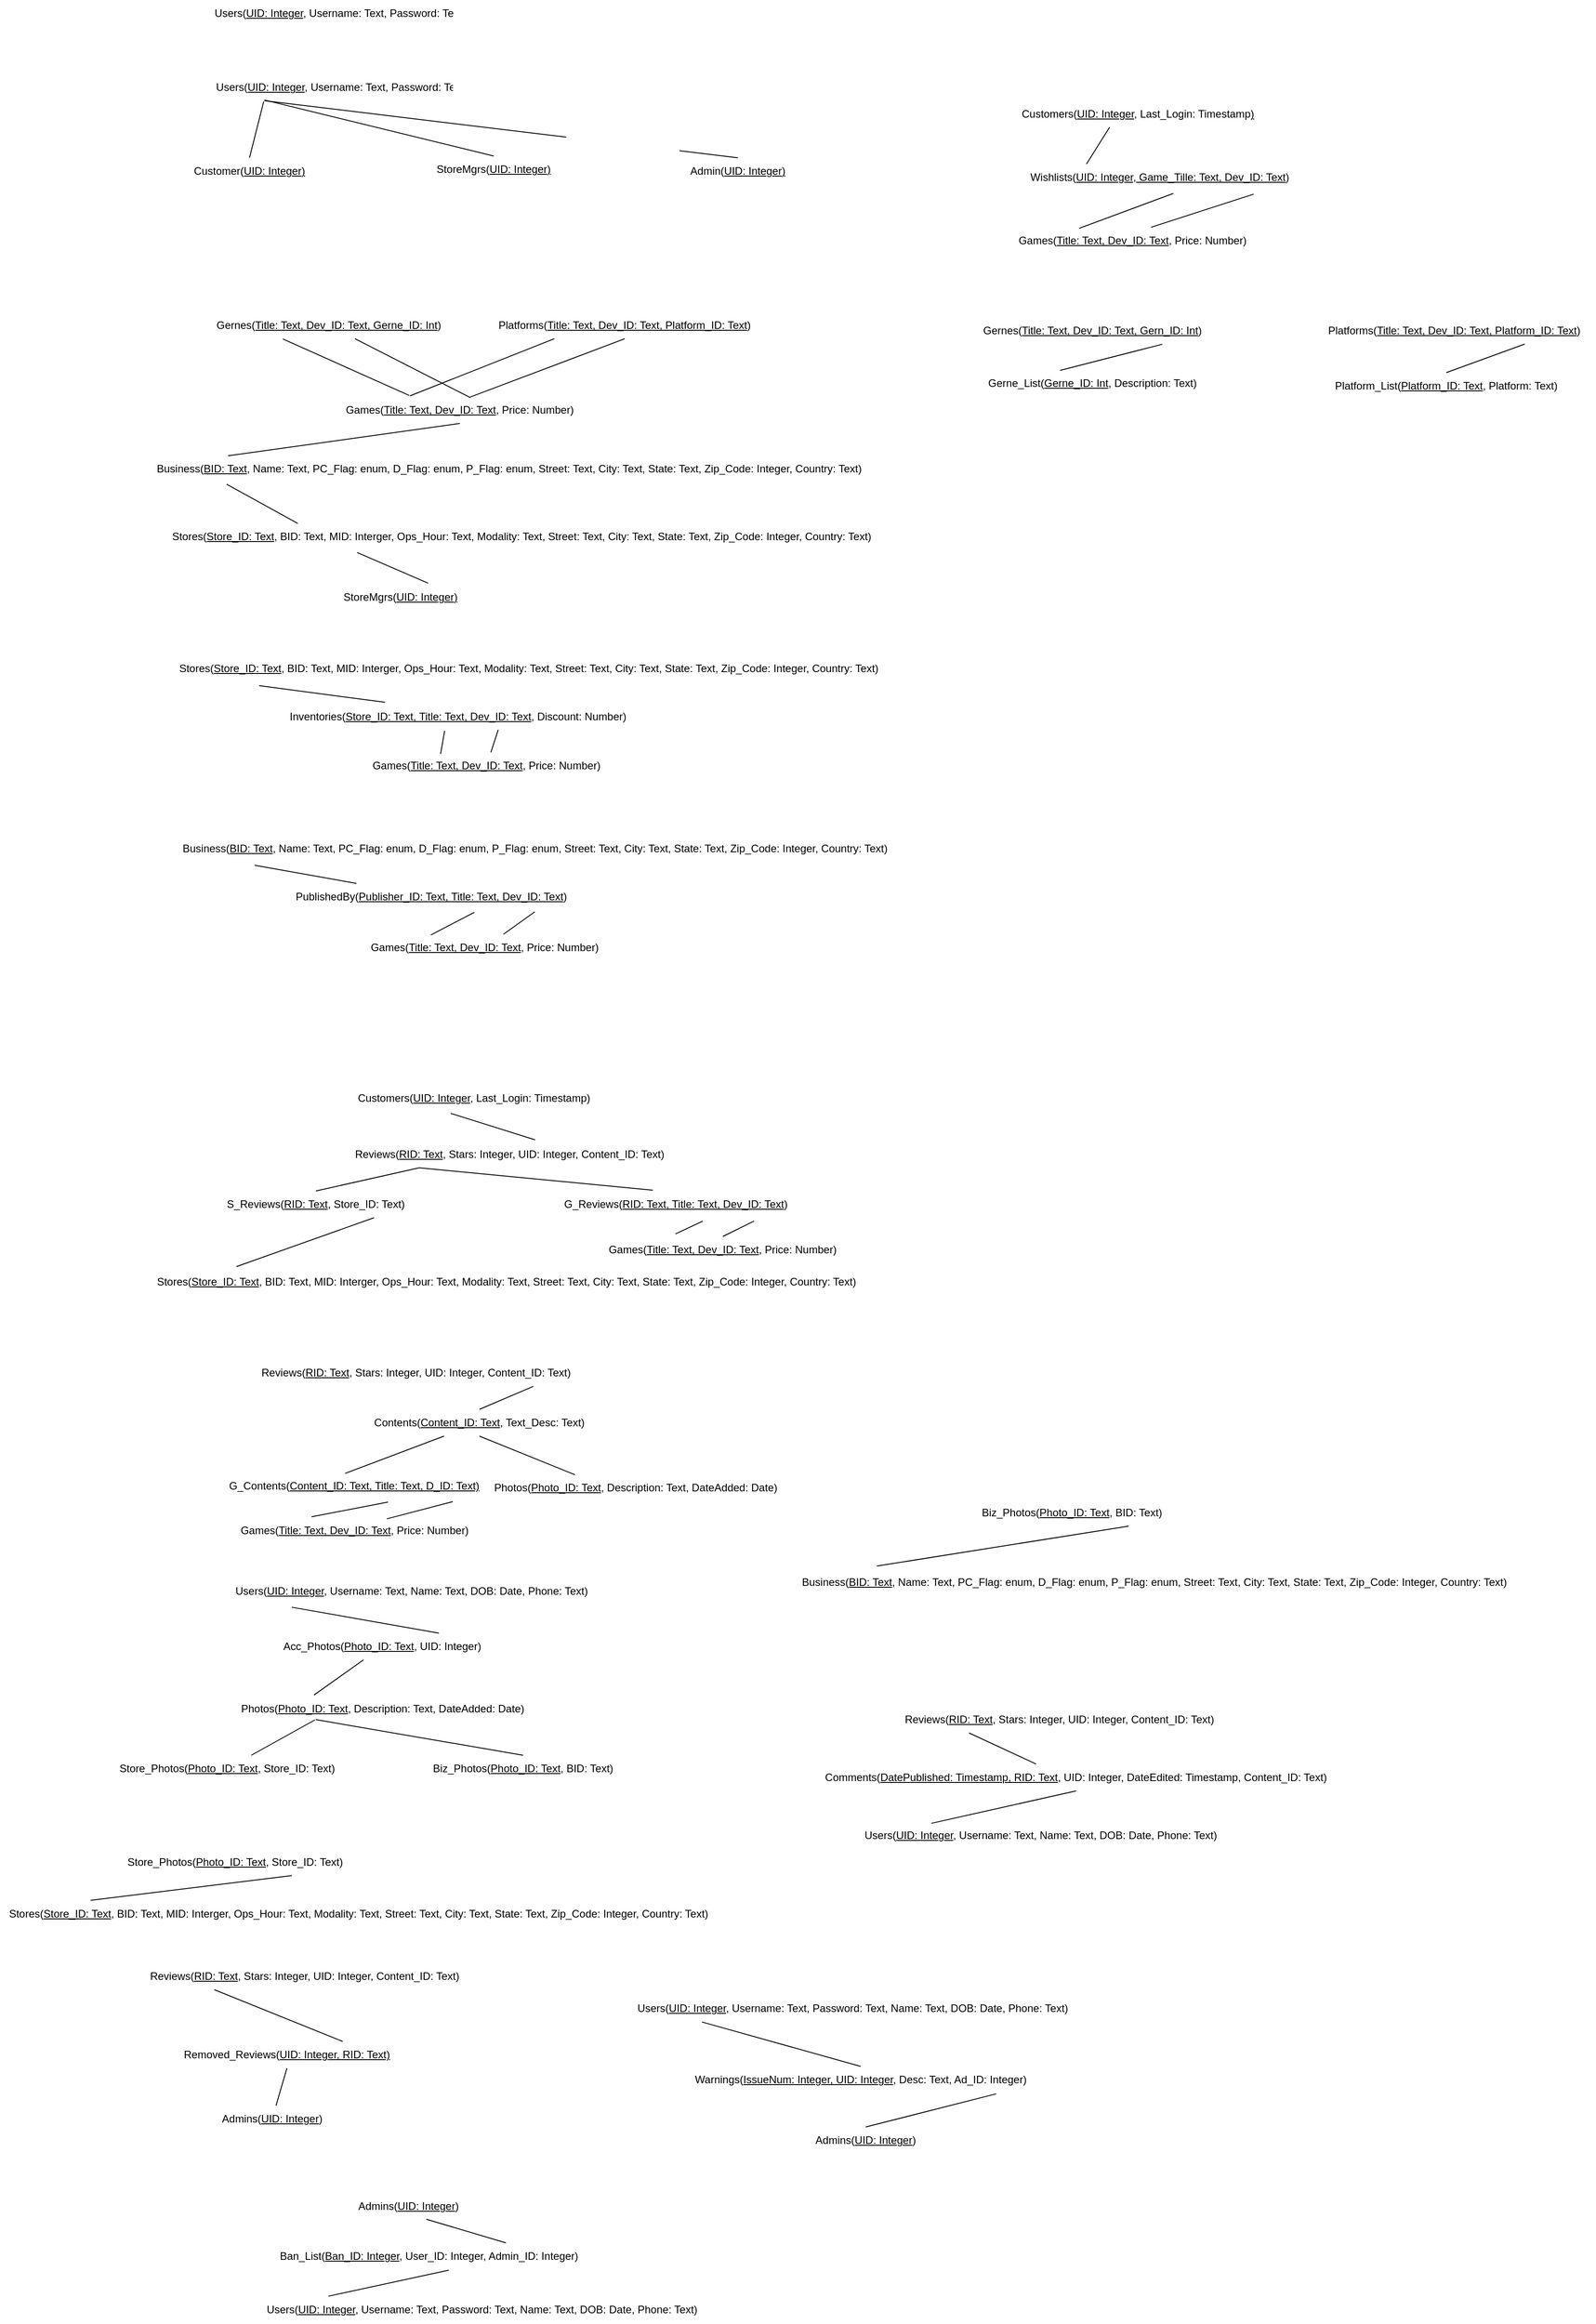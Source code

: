 <mxfile>
    <diagram id="R7mboGqaUj7lxMQfJWJF" name="Page-1">
        <mxGraphModel dx="1732" dy="959" grid="0" gridSize="10" guides="1" tooltips="1" connect="1" arrows="1" fold="1" page="0" pageScale="1" pageWidth="850" pageHeight="1100" math="0" shadow="0">
            <root>
                <mxCell id="0"/>
                <mxCell id="1" parent="0"/>
                <mxCell id="2" value="Users(&lt;u&gt;UID: Integer&lt;/u&gt;, Username: Text, Password: Text, Firstname: Text, Lastname: Text, DOB: Date, Phone: Text,Last_Login: Timestamp)" style="text;html=1;strokeColor=none;fillColor=none;align=center;verticalAlign=middle;whiteSpace=wrap;rounded=0;" parent="1" vertex="1">
                    <mxGeometry x="59" y="46" width="811" height="30" as="geometry"/>
                </mxCell>
                <mxCell id="12" value="Business(&lt;u&gt;BID: Text&lt;/u&gt;, Name: Text, PC_Flag: enum, D_Flag: enum, P_Flag: enum, Street: Text, City: Text, State: Text, Zip_Code: Integer, Country: Text)" style="text;html=1;strokeColor=none;fillColor=none;align=center;verticalAlign=middle;whiteSpace=wrap;rounded=0;" parent="1" vertex="1">
                    <mxGeometry x="30" y="474" width="807" height="30" as="geometry"/>
                </mxCell>
                <mxCell id="14" style="edgeStyle=none;html=1;entryX=0.107;entryY=1.072;entryDx=0;entryDy=0;entryPerimeter=0;endArrow=none;endFill=0;exitX=0.187;exitY=0.006;exitDx=0;exitDy=0;exitPerimeter=0;" parent="1" source="13" target="12" edge="1">
                    <mxGeometry relative="1" as="geometry"/>
                </mxCell>
                <mxCell id="13" value="Stores(&lt;u&gt;Store_ID: Text&lt;/u&gt;, BID: Text, MID: Interger, Ops_Hour: Text, Modality: Text, Street: Text, City: Text, State: Text, Zip_Code: Integer, Country: Text)" style="text;html=1;strokeColor=none;fillColor=none;align=center;verticalAlign=middle;whiteSpace=wrap;rounded=0;fontStyle=0" parent="1" vertex="1">
                    <mxGeometry x="46" y="550" width="803" height="30" as="geometry"/>
                </mxCell>
                <mxCell id="16" style="edgeStyle=none;html=1;entryX=0.109;entryY=0.01;entryDx=0;entryDy=0;entryPerimeter=0;endArrow=none;endFill=0;exitX=0.5;exitY=1;exitDx=0;exitDy=0;" parent="1" source="15" target="12" edge="1">
                    <mxGeometry relative="1" as="geometry"/>
                </mxCell>
                <mxCell id="21" style="edgeStyle=none;html=1;entryX=0.308;entryY=1.01;entryDx=0;entryDy=0;entryPerimeter=0;endArrow=none;endFill=0;exitX=0.36;exitY=-0.047;exitDx=0;exitDy=0;exitPerimeter=0;" parent="1" source="15" target="18" edge="1">
                    <mxGeometry relative="1" as="geometry"/>
                </mxCell>
                <mxCell id="22" style="edgeStyle=none;html=1;endArrow=none;endFill=0;exitX=0.528;exitY=0.026;exitDx=0;exitDy=0;exitPerimeter=0;" parent="1" source="15" target="18" edge="1">
                    <mxGeometry relative="1" as="geometry">
                        <mxPoint x="168" y="355" as="sourcePoint"/>
                    </mxGeometry>
                </mxCell>
                <mxCell id="23" style="edgeStyle=none;html=1;entryX=0.25;entryY=1;entryDx=0;entryDy=0;endArrow=none;endFill=0;exitX=0.362;exitY=-0.029;exitDx=0;exitDy=0;exitPerimeter=0;" parent="1" source="15" target="20" edge="1">
                    <mxGeometry relative="1" as="geometry"/>
                </mxCell>
                <mxCell id="24" style="edgeStyle=none;html=1;endArrow=none;endFill=0;exitX=0.526;exitY=0.028;exitDx=0;exitDy=0;exitPerimeter=0;entryX=0.5;entryY=1;entryDx=0;entryDy=0;" parent="1" source="15" target="20" edge="1">
                    <mxGeometry relative="1" as="geometry"/>
                </mxCell>
                <mxCell id="15" value="Games(&lt;u&gt;Title: Text, Dev_ID: Text&lt;/u&gt;, Price: Number)" style="text;html=1;strokeColor=none;fillColor=none;align=center;verticalAlign=middle;whiteSpace=wrap;rounded=0;" parent="1" vertex="1">
                    <mxGeometry x="175" y="408" width="406" height="30" as="geometry"/>
                </mxCell>
                <mxCell id="18" value="Gernes(&lt;u&gt;Title: Text, Dev_ID: Text, Gerne_ID: Int&lt;/u&gt;)" style="text;html=1;strokeColor=none;fillColor=none;align=center;verticalAlign=middle;whiteSpace=wrap;rounded=0;" parent="1" vertex="1">
                    <mxGeometry x="97" y="313" width="268" height="30" as="geometry"/>
                </mxCell>
                <mxCell id="20" value="Platforms(&lt;u&gt;Title: Text, Dev_ID: Text, Platform_ID: Text&lt;/u&gt;)" style="text;html=1;strokeColor=none;fillColor=none;align=center;verticalAlign=middle;whiteSpace=wrap;rounded=0;" parent="1" vertex="1">
                    <mxGeometry x="405" y="313" width="316" height="30" as="geometry"/>
                </mxCell>
                <mxCell id="28" style="edgeStyle=none;html=1;entryX=0.123;entryY=1.139;entryDx=0;entryDy=0;entryPerimeter=0;endArrow=none;endFill=0;exitX=0.298;exitY=-0.04;exitDx=0;exitDy=0;exitPerimeter=0;" parent="1" source="26" target="120" edge="1">
                    <mxGeometry relative="1" as="geometry">
                        <mxPoint x="271.502" y="729.82" as="targetPoint"/>
                    </mxGeometry>
                </mxCell>
                <mxCell id="26" value="Inventories(&lt;u&gt;Store_ID: Text,&amp;nbsp;Title: Text, Dev_ID: Text&lt;/u&gt;, Discount: Number)" style="text;html=1;strokeColor=none;fillColor=none;align=center;verticalAlign=middle;whiteSpace=wrap;rounded=0;" parent="1" vertex="1">
                    <mxGeometry x="173" y="752" width="406" height="30" as="geometry"/>
                </mxCell>
                <mxCell id="30" style="edgeStyle=none;html=1;entryX=0.463;entryY=1.026;entryDx=0;entryDy=0;entryPerimeter=0;endArrow=none;endFill=0;exitX=0.373;exitY=0.057;exitDx=0;exitDy=0;exitPerimeter=0;" parent="1" source="29" target="26" edge="1">
                    <mxGeometry relative="1" as="geometry"/>
                </mxCell>
                <mxCell id="32" style="edgeStyle=none;html=1;entryX=0.611;entryY=0.99;entryDx=0;entryDy=0;entryPerimeter=0;endArrow=none;endFill=0;" parent="1" source="29" target="26" edge="1">
                    <mxGeometry relative="1" as="geometry"/>
                </mxCell>
                <mxCell id="29" value="Games(&lt;u&gt;Title: Text, Dev_ID: Text&lt;/u&gt;, Price: Number)" style="text;html=1;strokeColor=none;fillColor=none;align=center;verticalAlign=middle;whiteSpace=wrap;rounded=0;" parent="1" vertex="1">
                    <mxGeometry x="205" y="807" width="406" height="30" as="geometry"/>
                </mxCell>
                <mxCell id="34" value="Games(&lt;u&gt;Title: Text, Dev_ID: Text&lt;/u&gt;, Price: Number)" style="text;html=1;strokeColor=none;fillColor=none;align=center;verticalAlign=middle;whiteSpace=wrap;rounded=0;" parent="1" vertex="1">
                    <mxGeometry x="203" y="1011" width="406" height="30" as="geometry"/>
                </mxCell>
                <mxCell id="36" style="edgeStyle=none;html=1;entryX=0.351;entryY=0.028;entryDx=0;entryDy=0;entryPerimeter=0;endArrow=none;endFill=0;exitX=0.619;exitY=1.082;exitDx=0;exitDy=0;exitPerimeter=0;" parent="1" source="35" target="34" edge="1">
                    <mxGeometry relative="1" as="geometry"/>
                </mxCell>
                <mxCell id="37" style="edgeStyle=none;html=1;exitX=0.786;exitY=1.063;exitDx=0;exitDy=0;endArrow=none;endFill=0;exitPerimeter=0;" parent="1" source="35" target="34" edge="1">
                    <mxGeometry relative="1" as="geometry"/>
                </mxCell>
                <mxCell id="38" style="edgeStyle=none;html=1;entryX=0.11;entryY=1.12;entryDx=0;entryDy=0;entryPerimeter=0;endArrow=none;endFill=0;" parent="1" source="35" target="121" edge="1">
                    <mxGeometry relative="1" as="geometry">
                        <mxPoint x="229.385" y="929.61" as="targetPoint"/>
                    </mxGeometry>
                </mxCell>
                <mxCell id="35" value="PublishedBy(&lt;u&gt;Publisher_ID: Text,&amp;nbsp;&lt;/u&gt;&lt;u&gt;Title: Text, Dev_ID: Text&lt;/u&gt;)" style="text;html=1;strokeColor=none;fillColor=none;align=center;verticalAlign=middle;whiteSpace=wrap;rounded=0;" parent="1" vertex="1">
                    <mxGeometry x="143" y="954" width="406" height="30" as="geometry"/>
                </mxCell>
                <mxCell id="41" style="edgeStyle=none;html=1;entryX=0.42;entryY=1.067;entryDx=0;entryDy=0;endArrow=none;endFill=0;exitX=0.57;exitY=-0.047;exitDx=0;exitDy=0;exitPerimeter=0;entryPerimeter=0;" parent="1" source="39" target="40" edge="1">
                    <mxGeometry relative="1" as="geometry"/>
                </mxCell>
                <mxCell id="39" value="Reviews(&lt;u&gt;RID: Text&lt;/u&gt;, Stars: Integer, UID: Integer, Content_ID: Text)" style="text;html=1;strokeColor=none;fillColor=none;align=center;verticalAlign=middle;whiteSpace=wrap;rounded=0;" parent="1" vertex="1">
                    <mxGeometry x="231" y="1243" width="406" height="30" as="geometry"/>
                </mxCell>
                <mxCell id="40" value="Customers(&lt;u&gt;UID: Integer&lt;/u&gt;, Last_Login: Timestamp)" style="text;html=1;strokeColor=none;fillColor=none;align=center;verticalAlign=middle;whiteSpace=wrap;rounded=0;" parent="1" vertex="1">
                    <mxGeometry x="231" y="1180" width="326" height="30" as="geometry"/>
                </mxCell>
                <mxCell id="44" style="edgeStyle=none;html=1;entryX=0.25;entryY=1;entryDx=0;entryDy=0;endArrow=none;endFill=0;exitX=0.5;exitY=0;exitDx=0;exitDy=0;" parent="1" source="42" target="39" edge="1">
                    <mxGeometry relative="1" as="geometry"/>
                </mxCell>
                <mxCell id="45" style="edgeStyle=none;html=1;entryX=0.123;entryY=-0.071;entryDx=0;entryDy=0;endArrow=none;endFill=0;exitX=0.75;exitY=1;exitDx=0;exitDy=0;entryPerimeter=0;" parent="1" source="42" target="122" edge="1">
                    <mxGeometry relative="1" as="geometry">
                        <mxPoint x="99.852" y="1356.8" as="targetPoint"/>
                    </mxGeometry>
                </mxCell>
                <mxCell id="42" value="S_Reviews(&lt;u&gt;RID: Text&lt;/u&gt;, Store_ID: Text)" style="text;html=1;strokeColor=none;fillColor=none;align=center;verticalAlign=middle;whiteSpace=wrap;rounded=0;" parent="1" vertex="1">
                    <mxGeometry x="86" y="1299" width="261" height="30" as="geometry"/>
                </mxCell>
                <mxCell id="49" style="edgeStyle=none;html=1;entryX=0.25;entryY=1;entryDx=0;entryDy=0;endArrow=none;endFill=0;exitX=0.403;exitY=-0.028;exitDx=0;exitDy=0;exitPerimeter=0;" parent="1" source="46" target="39" edge="1">
                    <mxGeometry relative="1" as="geometry"/>
                </mxCell>
                <mxCell id="50" style="edgeStyle=none;html=1;entryX=0.369;entryY=-0.094;entryDx=0;entryDy=0;entryPerimeter=0;endArrow=none;endFill=0;exitX=0.613;exitY=1.128;exitDx=0;exitDy=0;exitPerimeter=0;" parent="1" source="46" target="48" edge="1">
                    <mxGeometry relative="1" as="geometry"/>
                </mxCell>
                <mxCell id="51" style="edgeStyle=none;html=1;entryX=0.5;entryY=0;entryDx=0;entryDy=0;endArrow=none;endFill=0;exitX=0.828;exitY=1.128;exitDx=0;exitDy=0;exitPerimeter=0;" parent="1" source="46" target="48" edge="1">
                    <mxGeometry relative="1" as="geometry"/>
                </mxCell>
                <mxCell id="46" value="G_Reviews(&lt;u&gt;RID: Text, Title: Text, Dev_ID: Text&lt;/u&gt;)" style="text;html=1;strokeColor=none;fillColor=none;align=center;verticalAlign=middle;whiteSpace=wrap;rounded=0;" parent="1" vertex="1">
                    <mxGeometry x="487" y="1299" width="267" height="30" as="geometry"/>
                </mxCell>
                <mxCell id="48" value="Games(&lt;u&gt;Title: Text, Dev_ID: Text&lt;/u&gt;, Price: Number)" style="text;html=1;strokeColor=none;fillColor=none;align=center;verticalAlign=middle;whiteSpace=wrap;rounded=0;" parent="1" vertex="1">
                    <mxGeometry x="470.25" y="1350" width="406" height="30" as="geometry"/>
                </mxCell>
                <mxCell id="52" value="Contents(&lt;u&gt;Content_ID: Text&lt;/u&gt;, Text_Desc: Text)" style="text;html=1;strokeColor=none;fillColor=none;align=center;verticalAlign=middle;whiteSpace=wrap;rounded=0;" parent="1" vertex="1">
                    <mxGeometry x="227" y="1544" width="346" height="30" as="geometry"/>
                </mxCell>
                <mxCell id="54" style="edgeStyle=none;html=1;exitX=0.824;exitY=1.006;exitDx=0;exitDy=0;endArrow=none;endFill=0;exitPerimeter=0;entryX=0.5;entryY=0;entryDx=0;entryDy=0;" parent="1" source="53" target="52" edge="1">
                    <mxGeometry relative="1" as="geometry">
                        <mxPoint x="348" y="1542" as="targetPoint"/>
                    </mxGeometry>
                </mxCell>
                <mxCell id="53" value="Reviews(&lt;u&gt;RID: Text&lt;/u&gt;, Stars: Integer, UID: Integer, Content_ID: Text)" style="text;html=1;strokeColor=none;fillColor=none;align=center;verticalAlign=middle;whiteSpace=wrap;rounded=0;" parent="1" vertex="1">
                    <mxGeometry x="126" y="1488" width="406" height="30" as="geometry"/>
                </mxCell>
                <mxCell id="56" value="Photos(&lt;u&gt;Photo_ID: Text&lt;/u&gt;, Description: Text, DateAdded: Date)" style="text;html=1;align=center;verticalAlign=middle;resizable=0;points=[];autosize=1;strokeColor=none;fillColor=none;" parent="1" vertex="1">
                    <mxGeometry x="407" y="1619" width="336" height="26" as="geometry"/>
                </mxCell>
                <mxCell id="57" value="" style="endArrow=none;html=1;entryX=0.5;entryY=1;entryDx=0;entryDy=0;exitX=0.298;exitY=-0.064;exitDx=0;exitDy=0;exitPerimeter=0;" parent="1" source="56" target="52" edge="1">
                    <mxGeometry width="50" height="50" relative="1" as="geometry">
                        <mxPoint x="454" y="1635" as="sourcePoint"/>
                        <mxPoint x="504" y="1585" as="targetPoint"/>
                    </mxGeometry>
                </mxCell>
                <mxCell id="60" style="edgeStyle=none;html=1;endArrow=none;endFill=0;exitX=0.465;exitY=0.028;exitDx=0;exitDy=0;exitPerimeter=0;" parent="1" source="59" target="52" edge="1">
                    <mxGeometry relative="1" as="geometry"/>
                </mxCell>
                <mxCell id="59" value="G_Contents(&lt;u&gt;Content_ID: Text, Title: Text, D_ID: Text)&lt;/u&gt;" style="text;html=1;strokeColor=none;fillColor=none;align=center;verticalAlign=middle;whiteSpace=wrap;rounded=0;" parent="1" vertex="1">
                    <mxGeometry x="114" y="1615" width="291" height="30" as="geometry"/>
                </mxCell>
                <mxCell id="62" style="edgeStyle=none;html=1;entryX=0.63;entryY=1.1;entryDx=0;entryDy=0;entryPerimeter=0;endArrow=none;endFill=0;exitX=0.382;exitY=-0.017;exitDx=0;exitDy=0;exitPerimeter=0;" parent="1" source="61" target="59" edge="1">
                    <mxGeometry relative="1" as="geometry"/>
                </mxCell>
                <mxCell id="63" style="edgeStyle=none;html=1;entryX=0.88;entryY=1.083;entryDx=0;entryDy=0;entryPerimeter=0;endArrow=none;endFill=0;exitX=0.59;exitY=0.06;exitDx=0;exitDy=0;exitPerimeter=0;" parent="1" source="61" target="59" edge="1">
                    <mxGeometry relative="1" as="geometry">
                        <mxPoint x="387" y="1674" as="sourcePoint"/>
                    </mxGeometry>
                </mxCell>
                <mxCell id="61" value="Games(&lt;u&gt;Title: Text, Dev_ID: Text&lt;/u&gt;, Price: Number)" style="text;html=1;strokeColor=none;fillColor=none;align=center;verticalAlign=middle;whiteSpace=wrap;rounded=0;" parent="1" vertex="1">
                    <mxGeometry x="56.5" y="1665" width="406" height="30" as="geometry"/>
                </mxCell>
                <mxCell id="66" value="Reviews(&lt;u&gt;RID: Text&lt;/u&gt;, Stars: Integer, UID: Integer, Content_ID: Text)" style="text;html=1;strokeColor=none;fillColor=none;align=center;verticalAlign=middle;whiteSpace=wrap;rounded=0;" parent="1" vertex="1">
                    <mxGeometry x="1" y="2165" width="406" height="30" as="geometry"/>
                </mxCell>
                <mxCell id="67" value="Admins(&lt;u&gt;UID: Integer&lt;/u&gt;)" style="text;html=1;strokeColor=none;fillColor=none;align=center;verticalAlign=middle;whiteSpace=wrap;rounded=0;" parent="1" vertex="1">
                    <mxGeometry x="90.75" y="2325" width="153.25" height="30" as="geometry"/>
                </mxCell>
                <mxCell id="70" value="" style="edgeStyle=none;html=1;endArrow=none;endFill=0;entryX=0.25;entryY=1;entryDx=0;entryDy=0;exitX=0.75;exitY=0;exitDx=0;exitDy=0;" parent="1" source="68" target="66" edge="1">
                    <mxGeometry relative="1" as="geometry"/>
                </mxCell>
                <mxCell id="71" value="" style="edgeStyle=none;html=1;endArrow=none;endFill=0;exitX=0.5;exitY=1;exitDx=0;exitDy=0;" parent="1" source="68" target="67" edge="1">
                    <mxGeometry relative="1" as="geometry"/>
                </mxCell>
                <mxCell id="68" value="Removed_Reviews(&lt;u&gt;UID: Integer, RID: Text)&lt;br&gt;&lt;/u&gt;" style="text;html=1;strokeColor=none;fillColor=none;align=center;verticalAlign=middle;whiteSpace=wrap;rounded=0;" parent="1" vertex="1">
                    <mxGeometry x="59" y="2253" width="250" height="30" as="geometry"/>
                </mxCell>
                <mxCell id="73" style="edgeStyle=none;html=1;entryX=0.27;entryY=1.094;entryDx=0;entryDy=0;entryPerimeter=0;endArrow=none;endFill=0;exitX=0.666;exitY=-0.028;exitDx=0;exitDy=0;exitPerimeter=0;" parent="1" source="106" target="13" edge="1">
                    <mxGeometry relative="1" as="geometry">
                        <mxPoint x="261.443" y="608.6" as="sourcePoint"/>
                    </mxGeometry>
                </mxCell>
                <mxCell id="80" style="edgeStyle=none;html=1;entryX=0.5;entryY=0;entryDx=0;entryDy=0;exitX=0.777;exitY=1.027;exitDx=0;exitDy=0;exitPerimeter=0;endArrow=none;endFill=0;" parent="1" source="78" target="79" edge="1">
                    <mxGeometry relative="1" as="geometry"/>
                </mxCell>
                <mxCell id="82" style="edgeStyle=none;html=1;entryX=0.164;entryY=1.006;entryDx=0;entryDy=0;endArrow=none;endFill=0;exitX=0.5;exitY=0;exitDx=0;exitDy=0;entryPerimeter=0;" parent="1" source="78" target="107" edge="1">
                    <mxGeometry relative="1" as="geometry">
                        <mxPoint x="177.978" y="2237.01" as="targetPoint"/>
                    </mxGeometry>
                </mxCell>
                <mxCell id="78" value="Warnings(&lt;u&gt;IssueNum: Integer, U&lt;/u&gt;&lt;u&gt;ID: Integer&lt;/u&gt;, Desc: Text, Ad_ID: Integer)" style="text;html=1;strokeColor=none;fillColor=none;align=center;verticalAlign=middle;whiteSpace=wrap;rounded=0;" parent="1" vertex="1">
                    <mxGeometry x="553" y="2281" width="549.5" height="30" as="geometry"/>
                </mxCell>
                <mxCell id="79" value="Admins(&lt;u&gt;UID: Integer&lt;/u&gt;)" style="text;html=1;strokeColor=none;fillColor=none;align=center;verticalAlign=middle;whiteSpace=wrap;rounded=0;" parent="1" vertex="1">
                    <mxGeometry x="712" y="2349" width="243" height="30" as="geometry"/>
                </mxCell>
                <mxCell id="91" value="Reviews(&lt;u&gt;RID: Text&lt;/u&gt;, Stars: Integer, UID: Integer, Content_ID: Text)" style="text;html=1;strokeColor=none;fillColor=none;align=center;verticalAlign=middle;whiteSpace=wrap;rounded=0;" parent="1" vertex="1">
                    <mxGeometry x="848" y="1877" width="406" height="30" as="geometry"/>
                </mxCell>
                <mxCell id="94" style="edgeStyle=none;html=1;entryX=0.25;entryY=1;entryDx=0;entryDy=0;endArrow=none;endFill=0;exitX=0.423;exitY=-0.007;exitDx=0;exitDy=0;exitPerimeter=0;" parent="1" source="92" target="91" edge="1">
                    <mxGeometry relative="1" as="geometry"/>
                </mxCell>
                <mxCell id="96" style="edgeStyle=none;html=1;entryX=0.212;entryY=0.044;entryDx=0;entryDy=0;endArrow=none;endFill=0;entryPerimeter=0;exitX=0.5;exitY=1;exitDx=0;exitDy=0;" parent="1" source="92" target="123" edge="1">
                    <mxGeometry relative="1" as="geometry">
                        <mxPoint x="1050" y="1974" as="sourcePoint"/>
                        <mxPoint x="996.5" y="2007" as="targetPoint"/>
                    </mxGeometry>
                </mxCell>
                <mxCell id="92" value="Comments(&lt;u&gt;DatePublished: Timestamp, RID: Text&lt;/u&gt;, UID: Integer, DateEdited: Timestamp, Content_ID: Text)" style="text;html=1;strokeColor=none;fillColor=none;align=center;verticalAlign=middle;whiteSpace=wrap;rounded=0;" parent="1" vertex="1">
                    <mxGeometry x="778" y="1942" width="583" height="30" as="geometry"/>
                </mxCell>
                <mxCell id="101" style="edgeStyle=none;html=1;entryX=0.122;entryY=1.027;entryDx=0;entryDy=0;endArrow=none;endFill=0;exitX=0.5;exitY=0;exitDx=0;exitDy=0;entryPerimeter=0;" parent="1" source="98" target="2" edge="1">
                    <mxGeometry relative="1" as="geometry"/>
                </mxCell>
                <mxCell id="98" value="Customer(&lt;u&gt;UID: Integer&lt;/u&gt;&lt;u&gt;)&lt;/u&gt;" style="text;html=1;strokeColor=none;fillColor=none;align=center;verticalAlign=middle;whiteSpace=wrap;rounded=0;" parent="1" vertex="1">
                    <mxGeometry x="5" y="140" width="274" height="30" as="geometry"/>
                </mxCell>
                <mxCell id="102" style="edgeStyle=none;html=1;endArrow=none;endFill=0;exitX=0.5;exitY=0;exitDx=0;exitDy=0;entryX=0.123;entryY=0.973;entryDx=0;entryDy=0;entryPerimeter=0;" parent="1" source="99" edge="1" target="2">
                    <mxGeometry relative="1" as="geometry">
                        <mxPoint x="297" y="91" as="targetPoint"/>
                    </mxGeometry>
                </mxCell>
                <mxCell id="99" value="StoreMgrs(&lt;u&gt;UID: Integer&lt;/u&gt;&lt;u&gt;)&lt;/u&gt;" style="text;html=1;strokeColor=none;fillColor=none;align=center;verticalAlign=middle;whiteSpace=wrap;rounded=0;" parent="1" vertex="1">
                    <mxGeometry x="279" y="138" width="274" height="30" as="geometry"/>
                </mxCell>
                <mxCell id="103" style="edgeStyle=none;html=1;endArrow=none;endFill=0;exitX=0.5;exitY=0;exitDx=0;exitDy=0;entryX=0.123;entryY=1;entryDx=0;entryDy=0;entryPerimeter=0;" parent="1" source="100" target="2" edge="1">
                    <mxGeometry relative="1" as="geometry">
                        <mxPoint x="235.2" y="100" as="targetPoint"/>
                    </mxGeometry>
                </mxCell>
                <mxCell id="100" value="Admin(&lt;u&gt;UID: Integer&lt;/u&gt;&lt;u&gt;)&lt;/u&gt;" style="text;html=1;strokeColor=none;fillColor=none;align=center;verticalAlign=middle;whiteSpace=wrap;rounded=0;" parent="1" vertex="1">
                    <mxGeometry x="553" y="140" width="274" height="30" as="geometry"/>
                </mxCell>
                <mxCell id="106" value="StoreMgrs(&lt;u&gt;UID: Integer&lt;/u&gt;&lt;u&gt;)&lt;/u&gt;" style="text;html=1;strokeColor=none;fillColor=none;align=center;verticalAlign=middle;whiteSpace=wrap;rounded=0;" parent="1" vertex="1">
                    <mxGeometry x="215.5" y="618" width="190.5" height="30" as="geometry"/>
                </mxCell>
                <mxCell id="107" value="Users(&lt;u&gt;UID: Integer&lt;/u&gt;, Username: Text, Password: Text, Name: Text, DOB: Date, Phone: Text)" style="text;html=1;strokeColor=none;fillColor=none;align=center;verticalAlign=middle;whiteSpace=wrap;rounded=0;" parent="1" vertex="1">
                    <mxGeometry x="567" y="2201" width="504" height="30" as="geometry"/>
                </mxCell>
                <mxCell id="108" value="Users(&lt;u&gt;UID: Integer&lt;/u&gt;, Username: Text, Password: Text, Name: Text, DOB: Date, Phone: Text)" style="text;html=1;strokeColor=none;fillColor=none;align=center;verticalAlign=middle;whiteSpace=wrap;rounded=0;" parent="1" vertex="1">
                    <mxGeometry x="136" y="2539" width="534" height="30" as="geometry"/>
                </mxCell>
                <mxCell id="112" style="edgeStyle=none;html=1;entryX=0.75;entryY=0;entryDx=0;entryDy=0;endArrow=none;endFill=0;exitX=0.582;exitY=0.983;exitDx=0;exitDy=0;exitPerimeter=0;" parent="1" source="109" target="110" edge="1">
                    <mxGeometry relative="1" as="geometry"/>
                </mxCell>
                <mxCell id="109" value="Admins(&lt;u&gt;UID: Integer&lt;/u&gt;)" style="text;html=1;strokeColor=none;fillColor=none;align=center;verticalAlign=middle;whiteSpace=wrap;rounded=0;" parent="1" vertex="1">
                    <mxGeometry x="199" y="2423" width="243" height="30" as="geometry"/>
                </mxCell>
                <mxCell id="111" style="edgeStyle=none;html=1;entryX=0.177;entryY=-0.006;entryDx=0;entryDy=0;endArrow=none;endFill=0;exitX=0.564;exitY=1.02;exitDx=0;exitDy=0;exitPerimeter=0;entryPerimeter=0;" parent="1" source="110" target="108" edge="1">
                    <mxGeometry relative="1" as="geometry"/>
                </mxCell>
                <mxCell id="110" value="Ban_List(&lt;u&gt;Ban_ID: Integer&lt;/u&gt;, User_ID: Integer, Admin_ID: Integer)" style="text;html=1;strokeColor=none;fillColor=none;align=center;verticalAlign=middle;whiteSpace=wrap;rounded=0;" parent="1" vertex="1">
                    <mxGeometry x="171" y="2479" width="345" height="30" as="geometry"/>
                </mxCell>
                <mxCell id="117" style="edgeStyle=none;html=1;entryX=0.384;entryY=0.987;entryDx=0;entryDy=0;entryPerimeter=0;endArrow=none;endFill=0;exitX=0.25;exitY=0;exitDx=0;exitDy=0;" parent="1" source="113" target="114" edge="1">
                    <mxGeometry relative="1" as="geometry"/>
                </mxCell>
                <mxCell id="118" style="edgeStyle=none;html=1;entryX=0.352;entryY=0.04;entryDx=0;entryDy=0;entryPerimeter=0;endArrow=none;endFill=0;exitX=0.546;exitY=1.1;exitDx=0;exitDy=0;exitPerimeter=0;" parent="1" source="113" target="116" edge="1">
                    <mxGeometry relative="1" as="geometry">
                        <mxPoint x="1165" y="172" as="sourcePoint"/>
                    </mxGeometry>
                </mxCell>
                <mxCell id="119" style="edgeStyle=none;html=1;endArrow=none;endFill=0;exitX=0.82;exitY=1.127;exitDx=0;exitDy=0;exitPerimeter=0;entryX=0.551;entryY=-0.002;entryDx=0;entryDy=0;entryPerimeter=0;" parent="1" source="113" target="116" edge="1">
                    <mxGeometry relative="1" as="geometry"/>
                </mxCell>
                <mxCell id="113" value="Wishlists(&lt;u&gt;UID: Integer&lt;/u&gt;,&lt;u&gt;&amp;nbsp;Game_Tille: Text, Dev_ID: Text&lt;/u&gt;)" style="text;html=1;strokeColor=none;fillColor=none;align=center;verticalAlign=middle;whiteSpace=wrap;rounded=0;" parent="1" vertex="1">
                    <mxGeometry x="999" y="147" width="329" height="30" as="geometry"/>
                </mxCell>
                <mxCell id="114" value="Customers(&lt;u&gt;UID: Integer&lt;/u&gt;, Last_Login: Timestamp&lt;u&gt;)&lt;/u&gt;" style="text;html=1;strokeColor=none;fillColor=none;align=center;verticalAlign=middle;whiteSpace=wrap;rounded=0;" parent="1" vertex="1">
                    <mxGeometry x="1002" y="76" width="274" height="30" as="geometry"/>
                </mxCell>
                <mxCell id="116" value="Games(&lt;u&gt;Title: Text, Dev_ID: Text&lt;/u&gt;, Price: Number)" style="text;html=1;strokeColor=none;fillColor=none;align=center;verticalAlign=middle;whiteSpace=wrap;rounded=0;" parent="1" vertex="1">
                    <mxGeometry x="930" y="218" width="406" height="30" as="geometry"/>
                </mxCell>
                <mxCell id="120" value="Stores(&lt;u&gt;Store_ID: Text&lt;/u&gt;, BID: Text, MID: Interger, Ops_Hour: Text, Modality: Text, Street: Text, City: Text, State: Text, Zip_Code: Integer, Country: Text)" style="text;html=1;strokeColor=none;fillColor=none;align=center;verticalAlign=middle;whiteSpace=wrap;rounded=0;fontStyle=0" parent="1" vertex="1">
                    <mxGeometry x="54" y="698" width="803" height="30" as="geometry"/>
                </mxCell>
                <mxCell id="121" value="Business(&lt;u&gt;BID: Text&lt;/u&gt;, Name: Text, PC_Flag: enum, D_Flag: enum, P_Flag: enum, Street: Text, City: Text, State: Text, Zip_Code: Integer, Country: Text)" style="text;html=1;strokeColor=none;fillColor=none;align=center;verticalAlign=middle;whiteSpace=wrap;rounded=0;" parent="1" vertex="1">
                    <mxGeometry x="59" y="900" width="807" height="30" as="geometry"/>
                </mxCell>
                <mxCell id="122" value="Stores(&lt;u&gt;Store_ID: Text&lt;/u&gt;, BID: Text, MID: Interger, Ops_Hour: Text, Modality: Text, Street: Text, City: Text, State: Text, Zip_Code: Integer, Country: Text)" style="text;html=1;strokeColor=none;fillColor=none;align=center;verticalAlign=middle;whiteSpace=wrap;rounded=0;fontStyle=0" parent="1" vertex="1">
                    <mxGeometry x="28.5" y="1386" width="803" height="30" as="geometry"/>
                </mxCell>
                <mxCell id="123" value="Users(&lt;u&gt;UID: Integer&lt;/u&gt;, Username: Text, Name: Text, DOB: Date, Phone: Text)" style="text;html=1;strokeColor=none;fillColor=none;align=center;verticalAlign=middle;whiteSpace=wrap;rounded=0;" parent="1" vertex="1">
                    <mxGeometry x="817" y="2007" width="426" height="30" as="geometry"/>
                </mxCell>
                <mxCell id="125" value="Photos(&lt;u&gt;Photo_ID: Text&lt;/u&gt;, Description: Text, DateAdded: Date)" style="text;html=1;align=center;verticalAlign=middle;resizable=0;points=[];autosize=1;strokeColor=none;fillColor=none;" parent="1" vertex="1">
                    <mxGeometry x="123" y="1867" width="336" height="26" as="geometry"/>
                </mxCell>
                <mxCell id="131" style="edgeStyle=none;html=1;endArrow=none;endFill=0;entryX=0.275;entryY=0.976;entryDx=0;entryDy=0;entryPerimeter=0;" parent="1" source="126" target="125" edge="1">
                    <mxGeometry relative="1" as="geometry">
                        <mxPoint x="215" y="1889" as="targetPoint"/>
                    </mxGeometry>
                </mxCell>
                <mxCell id="136" style="edgeStyle=none;html=1;entryX=0.126;entryY=-0.007;entryDx=0;entryDy=0;entryPerimeter=0;endArrow=none;endFill=0;exitX=0.75;exitY=1;exitDx=0;exitDy=0;" parent="1" source="137" target="135" edge="1">
                    <mxGeometry relative="1" as="geometry"/>
                </mxCell>
                <mxCell id="126" value="Store_Photos(&lt;u&gt;Photo_ID: Text&lt;/u&gt;, Store_ID: Text)" style="text;html=1;strokeColor=none;fillColor=none;align=center;verticalAlign=middle;whiteSpace=wrap;rounded=0;" parent="1" vertex="1">
                    <mxGeometry x="-10" y="1932" width="254" height="30" as="geometry"/>
                </mxCell>
                <mxCell id="132" style="edgeStyle=none;html=1;endArrow=none;endFill=0;exitX=0.5;exitY=0;exitDx=0;exitDy=0;" parent="1" source="127" edge="1">
                    <mxGeometry relative="1" as="geometry">
                        <mxPoint x="216.333" y="1892.0" as="targetPoint"/>
                    </mxGeometry>
                </mxCell>
                <mxCell id="127" value="Biz_Photos(&lt;u&gt;Photo_ID: Text&lt;/u&gt;, BID: Text)" style="text;html=1;strokeColor=none;fillColor=none;align=center;verticalAlign=middle;whiteSpace=wrap;rounded=0;" parent="1" vertex="1">
                    <mxGeometry x="322" y="1932" width="254" height="30" as="geometry"/>
                </mxCell>
                <mxCell id="130" style="edgeStyle=none;html=1;entryX=0.272;entryY=-0.098;entryDx=0;entryDy=0;entryPerimeter=0;endArrow=none;endFill=0;" parent="1" source="128" target="125" edge="1">
                    <mxGeometry relative="1" as="geometry"/>
                </mxCell>
                <mxCell id="134" style="edgeStyle=none;html=1;entryX=0.184;entryY=1.098;entryDx=0;entryDy=0;entryPerimeter=0;endArrow=none;endFill=0;exitX=0.75;exitY=0;exitDx=0;exitDy=0;" parent="1" source="128" target="133" edge="1">
                    <mxGeometry relative="1" as="geometry"/>
                </mxCell>
                <mxCell id="128" value="Acc_Photos(&lt;u&gt;Photo_ID: Text&lt;/u&gt;, UID: Integer)" style="text;html=1;strokeColor=none;fillColor=none;align=center;verticalAlign=middle;whiteSpace=wrap;rounded=0;" parent="1" vertex="1">
                    <mxGeometry x="164" y="1795" width="254" height="30" as="geometry"/>
                </mxCell>
                <mxCell id="133" value="Users(&lt;u&gt;UID: Integer&lt;/u&gt;, Username: Text, Name: Text, DOB: Date, Phone: Text)" style="text;html=1;strokeColor=none;fillColor=none;align=center;verticalAlign=middle;whiteSpace=wrap;rounded=0;" parent="1" vertex="1">
                    <mxGeometry x="111" y="1733" width="426" height="30" as="geometry"/>
                </mxCell>
                <mxCell id="135" value="Stores(&lt;u&gt;Store_ID: Text&lt;/u&gt;, BID: Text, MID: Interger, Ops_Hour: Text, Modality: Text, Street: Text, City: Text, State: Text, Zip_Code: Integer, Country: Text)" style="text;html=1;strokeColor=none;fillColor=none;align=center;verticalAlign=middle;whiteSpace=wrap;rounded=0;fontStyle=0" parent="1" vertex="1">
                    <mxGeometry x="-137.5" y="2095" width="803" height="30" as="geometry"/>
                </mxCell>
                <mxCell id="137" value="Store_Photos(&lt;u&gt;Photo_ID: Text&lt;/u&gt;, Store_ID: Text)" style="text;html=1;strokeColor=none;fillColor=none;align=center;verticalAlign=middle;whiteSpace=wrap;rounded=0;" parent="1" vertex="1">
                    <mxGeometry x="-1" y="2037" width="254" height="30" as="geometry"/>
                </mxCell>
                <mxCell id="140" style="edgeStyle=none;html=1;entryX=0.114;entryY=-0.108;entryDx=0;entryDy=0;entryPerimeter=0;endArrow=none;endFill=0;exitX=0.75;exitY=1;exitDx=0;exitDy=0;" parent="1" source="138" target="139" edge="1">
                    <mxGeometry relative="1" as="geometry"/>
                </mxCell>
                <mxCell id="138" value="Biz_Photos(&lt;u&gt;Photo_ID: Text&lt;/u&gt;, BID: Text)" style="text;html=1;strokeColor=none;fillColor=none;align=center;verticalAlign=middle;whiteSpace=wrap;rounded=0;" parent="1" vertex="1">
                    <mxGeometry x="938" y="1645" width="254" height="30" as="geometry"/>
                </mxCell>
                <mxCell id="139" value="Business(&lt;u&gt;BID: Text&lt;/u&gt;, Name: Text, PC_Flag: enum, D_Flag: enum, P_Flag: enum, Street: Text, City: Text, State: Text, Zip_Code: Integer, Country: Text)" style="text;html=1;strokeColor=none;fillColor=none;align=center;verticalAlign=middle;whiteSpace=wrap;rounded=0;" parent="1" vertex="1">
                    <mxGeometry x="754" y="1723" width="807" height="30" as="geometry"/>
                </mxCell>
                <mxCell id="143" style="edgeStyle=none;html=1;endArrow=none;endFill=0;entryX=0.363;entryY=0.017;entryDx=0;entryDy=0;entryPerimeter=0;exitX=0.792;exitY=1.006;exitDx=0;exitDy=0;exitPerimeter=0;" parent="1" source="141" target="142" edge="1">
                    <mxGeometry relative="1" as="geometry"/>
                </mxCell>
                <mxCell id="141" value="Gernes(&lt;u&gt;Title: Text, Dev_ID: Text, Gern_ID: Int&lt;/u&gt;)" style="text;html=1;strokeColor=none;fillColor=none;align=center;verticalAlign=middle;whiteSpace=wrap;rounded=0;" parent="1" vertex="1">
                    <mxGeometry x="954" y="319" width="268" height="30" as="geometry"/>
                </mxCell>
                <mxCell id="142" value="Gerne_List(&lt;u&gt;Gerne_ID: Int&lt;/u&gt;, Description: Text)" style="text;html=1;strokeColor=none;fillColor=none;align=center;verticalAlign=middle;whiteSpace=wrap;rounded=0;" parent="1" vertex="1">
                    <mxGeometry x="955" y="378" width="266" height="30" as="geometry"/>
                </mxCell>
                <mxCell id="144" value="Platforms(&lt;u&gt;Title: Text, Dev_ID: Text, Platform_ID: Text&lt;/u&gt;)" style="text;html=1;strokeColor=none;fillColor=none;align=center;verticalAlign=middle;whiteSpace=wrap;rounded=0;" parent="1" vertex="1">
                    <mxGeometry x="1336" y="319" width="316" height="30" as="geometry"/>
                </mxCell>
                <mxCell id="146" style="edgeStyle=none;html=1;entryX=0.75;entryY=1;entryDx=0;entryDy=0;endArrow=none;endFill=0;exitX=0.5;exitY=0;exitDx=0;exitDy=0;" parent="1" source="145" target="144" edge="1">
                    <mxGeometry relative="1" as="geometry"/>
                </mxCell>
                <mxCell id="145" value="Platform_List(&lt;u&gt;Platform_ID: Text&lt;/u&gt;, Platform: Text)" style="text;html=1;strokeColor=none;fillColor=none;align=center;verticalAlign=middle;whiteSpace=wrap;rounded=0;" parent="1" vertex="1">
                    <mxGeometry x="1352" y="381" width="266" height="30" as="geometry"/>
                </mxCell>
                <mxCell id="147" value="Users(&lt;u&gt;UID: Integer&lt;/u&gt;, Username: Text, Password: Text, Firstname: Text, Lastname: Text, DOB: Date, Phone: Text,Last_Login: Timestamp, User_Type: enum)" style="text;html=1;strokeColor=none;fillColor=none;align=center;verticalAlign=middle;whiteSpace=wrap;rounded=0;" vertex="1" parent="1">
                    <mxGeometry x="77" y="-37" width="873" height="30" as="geometry"/>
                </mxCell>
            </root>
        </mxGraphModel>
    </diagram>
</mxfile>
